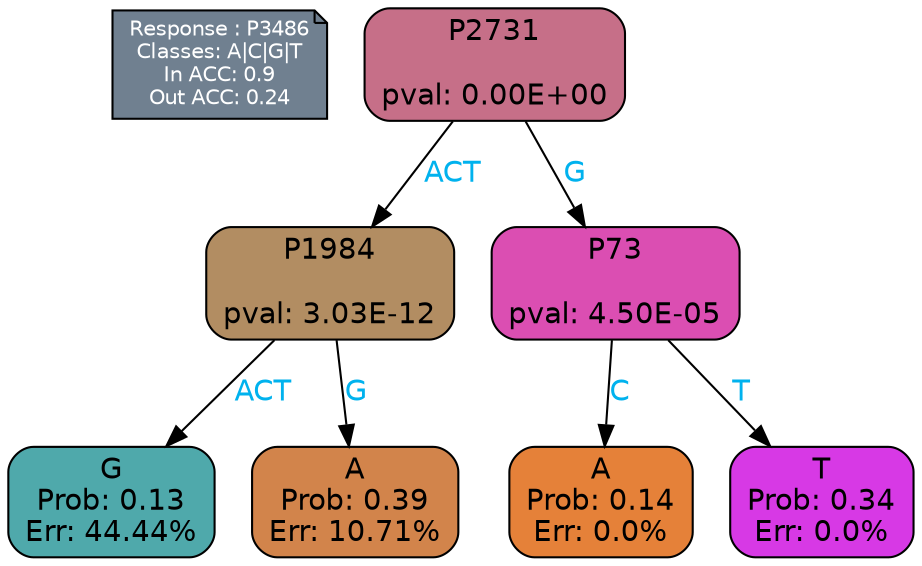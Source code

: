 digraph Tree {
node [shape=box, style="filled, rounded", color="black", fontname=helvetica] ;
graph [ranksep=equally, splines=polylines, bgcolor=transparent, dpi=600] ;
edge [fontname=helvetica] ;
LEGEND [label="Response : P3486
Classes: A|C|G|T
In ACC: 0.9
Out ACC: 0.24
",shape=note,align=left,style=filled,fillcolor="slategray",fontcolor="white",fontsize=10];1 [label="P2731

pval: 0.00E+00", fillcolor="#c66f88"] ;
2 [label="P1984

pval: 3.03E-12", fillcolor="#b28d62"] ;
3 [label="G
Prob: 0.13
Err: 44.44%", fillcolor="#4fa9ab"] ;
4 [label="A
Prob: 0.39
Err: 10.71%", fillcolor="#d2844b"] ;
5 [label="P73

pval: 4.50E-05", fillcolor="#db4eb2"] ;
6 [label="A
Prob: 0.14
Err: 0.0%", fillcolor="#e58139"] ;
7 [label="T
Prob: 0.34
Err: 0.0%", fillcolor="#d739e5"] ;
1 -> 2 [label="ACT",fontcolor=deepskyblue2] ;
1 -> 5 [label="G",fontcolor=deepskyblue2] ;
2 -> 3 [label="ACT",fontcolor=deepskyblue2] ;
2 -> 4 [label="G",fontcolor=deepskyblue2] ;
5 -> 6 [label="C",fontcolor=deepskyblue2] ;
5 -> 7 [label="T",fontcolor=deepskyblue2] ;
{rank = same; 3;4;6;7;}{rank = same; LEGEND;1;}}